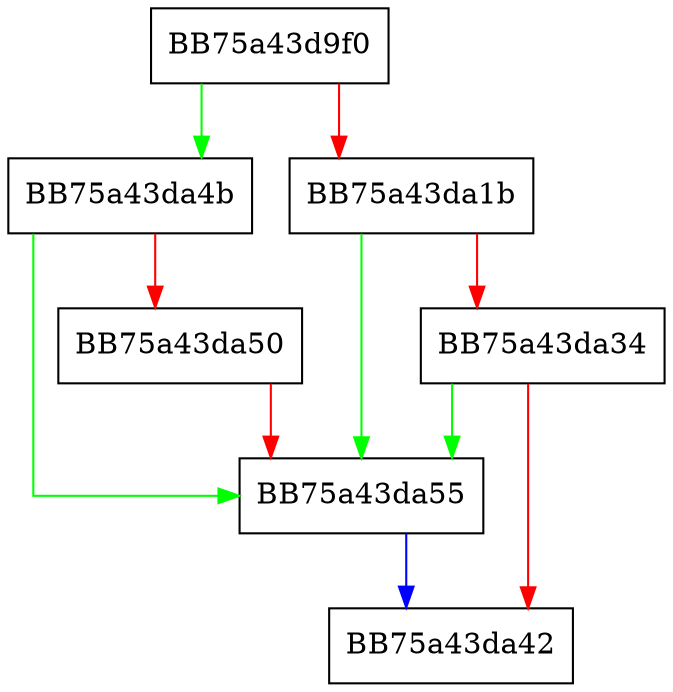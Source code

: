 digraph IsProfileMgrCaseSensitiveEnabled {
  node [shape="box"];
  graph [splines=ortho];
  BB75a43d9f0 -> BB75a43da4b [color="green"];
  BB75a43d9f0 -> BB75a43da1b [color="red"];
  BB75a43da1b -> BB75a43da55 [color="green"];
  BB75a43da1b -> BB75a43da34 [color="red"];
  BB75a43da34 -> BB75a43da55 [color="green"];
  BB75a43da34 -> BB75a43da42 [color="red"];
  BB75a43da4b -> BB75a43da55 [color="green"];
  BB75a43da4b -> BB75a43da50 [color="red"];
  BB75a43da50 -> BB75a43da55 [color="red"];
  BB75a43da55 -> BB75a43da42 [color="blue"];
}